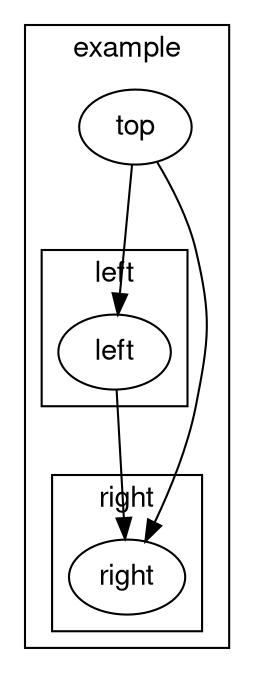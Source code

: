 digraph unix {
  graph [nodesep = 0.25; ranksep=1];
  fontname="Helvetica,Arial,sans-serif"
  node [fontname="Helvetica,Arial,sans-serif"]
  edge [fontname="Helvetica,Arial,sans-serif"]
  subgraph cluster_example_7 {
    label = "example"; // scope
    top_15 [
      label = "top"; // node
    ];
    subgraph cluster_left_8 {
      label = "left"; // scope
      left_16 [
        label = "left"; // node
      ];
      
    }
    subgraph cluster_right_9 {
      label = "right"; // scope
      right_17 [
        label = "right"; // node
      ];
      
    }
    
  }
  "top_15" -> "left_16";
  "top_15" -> "right_17";
  "left_16" -> "right_17";
}
